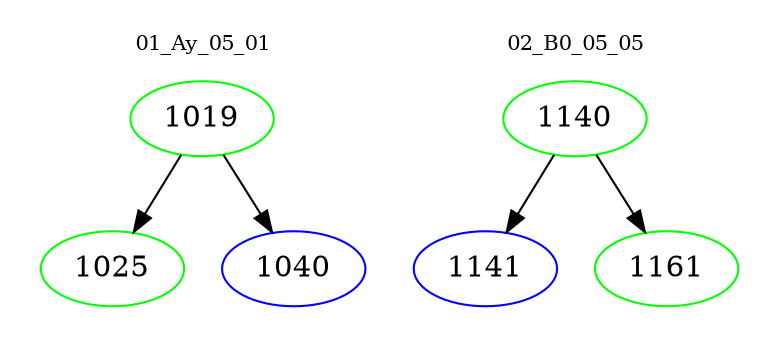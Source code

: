 digraph{
subgraph cluster_0 {
color = white
label = "01_Ay_05_01";
fontsize=10;
T0_1019 [label="1019", color="green"]
T0_1019 -> T0_1025 [color="black"]
T0_1025 [label="1025", color="green"]
T0_1019 -> T0_1040 [color="black"]
T0_1040 [label="1040", color="blue"]
}
subgraph cluster_1 {
color = white
label = "02_B0_05_05";
fontsize=10;
T1_1140 [label="1140", color="green"]
T1_1140 -> T1_1141 [color="black"]
T1_1141 [label="1141", color="blue"]
T1_1140 -> T1_1161 [color="black"]
T1_1161 [label="1161", color="green"]
}
}
